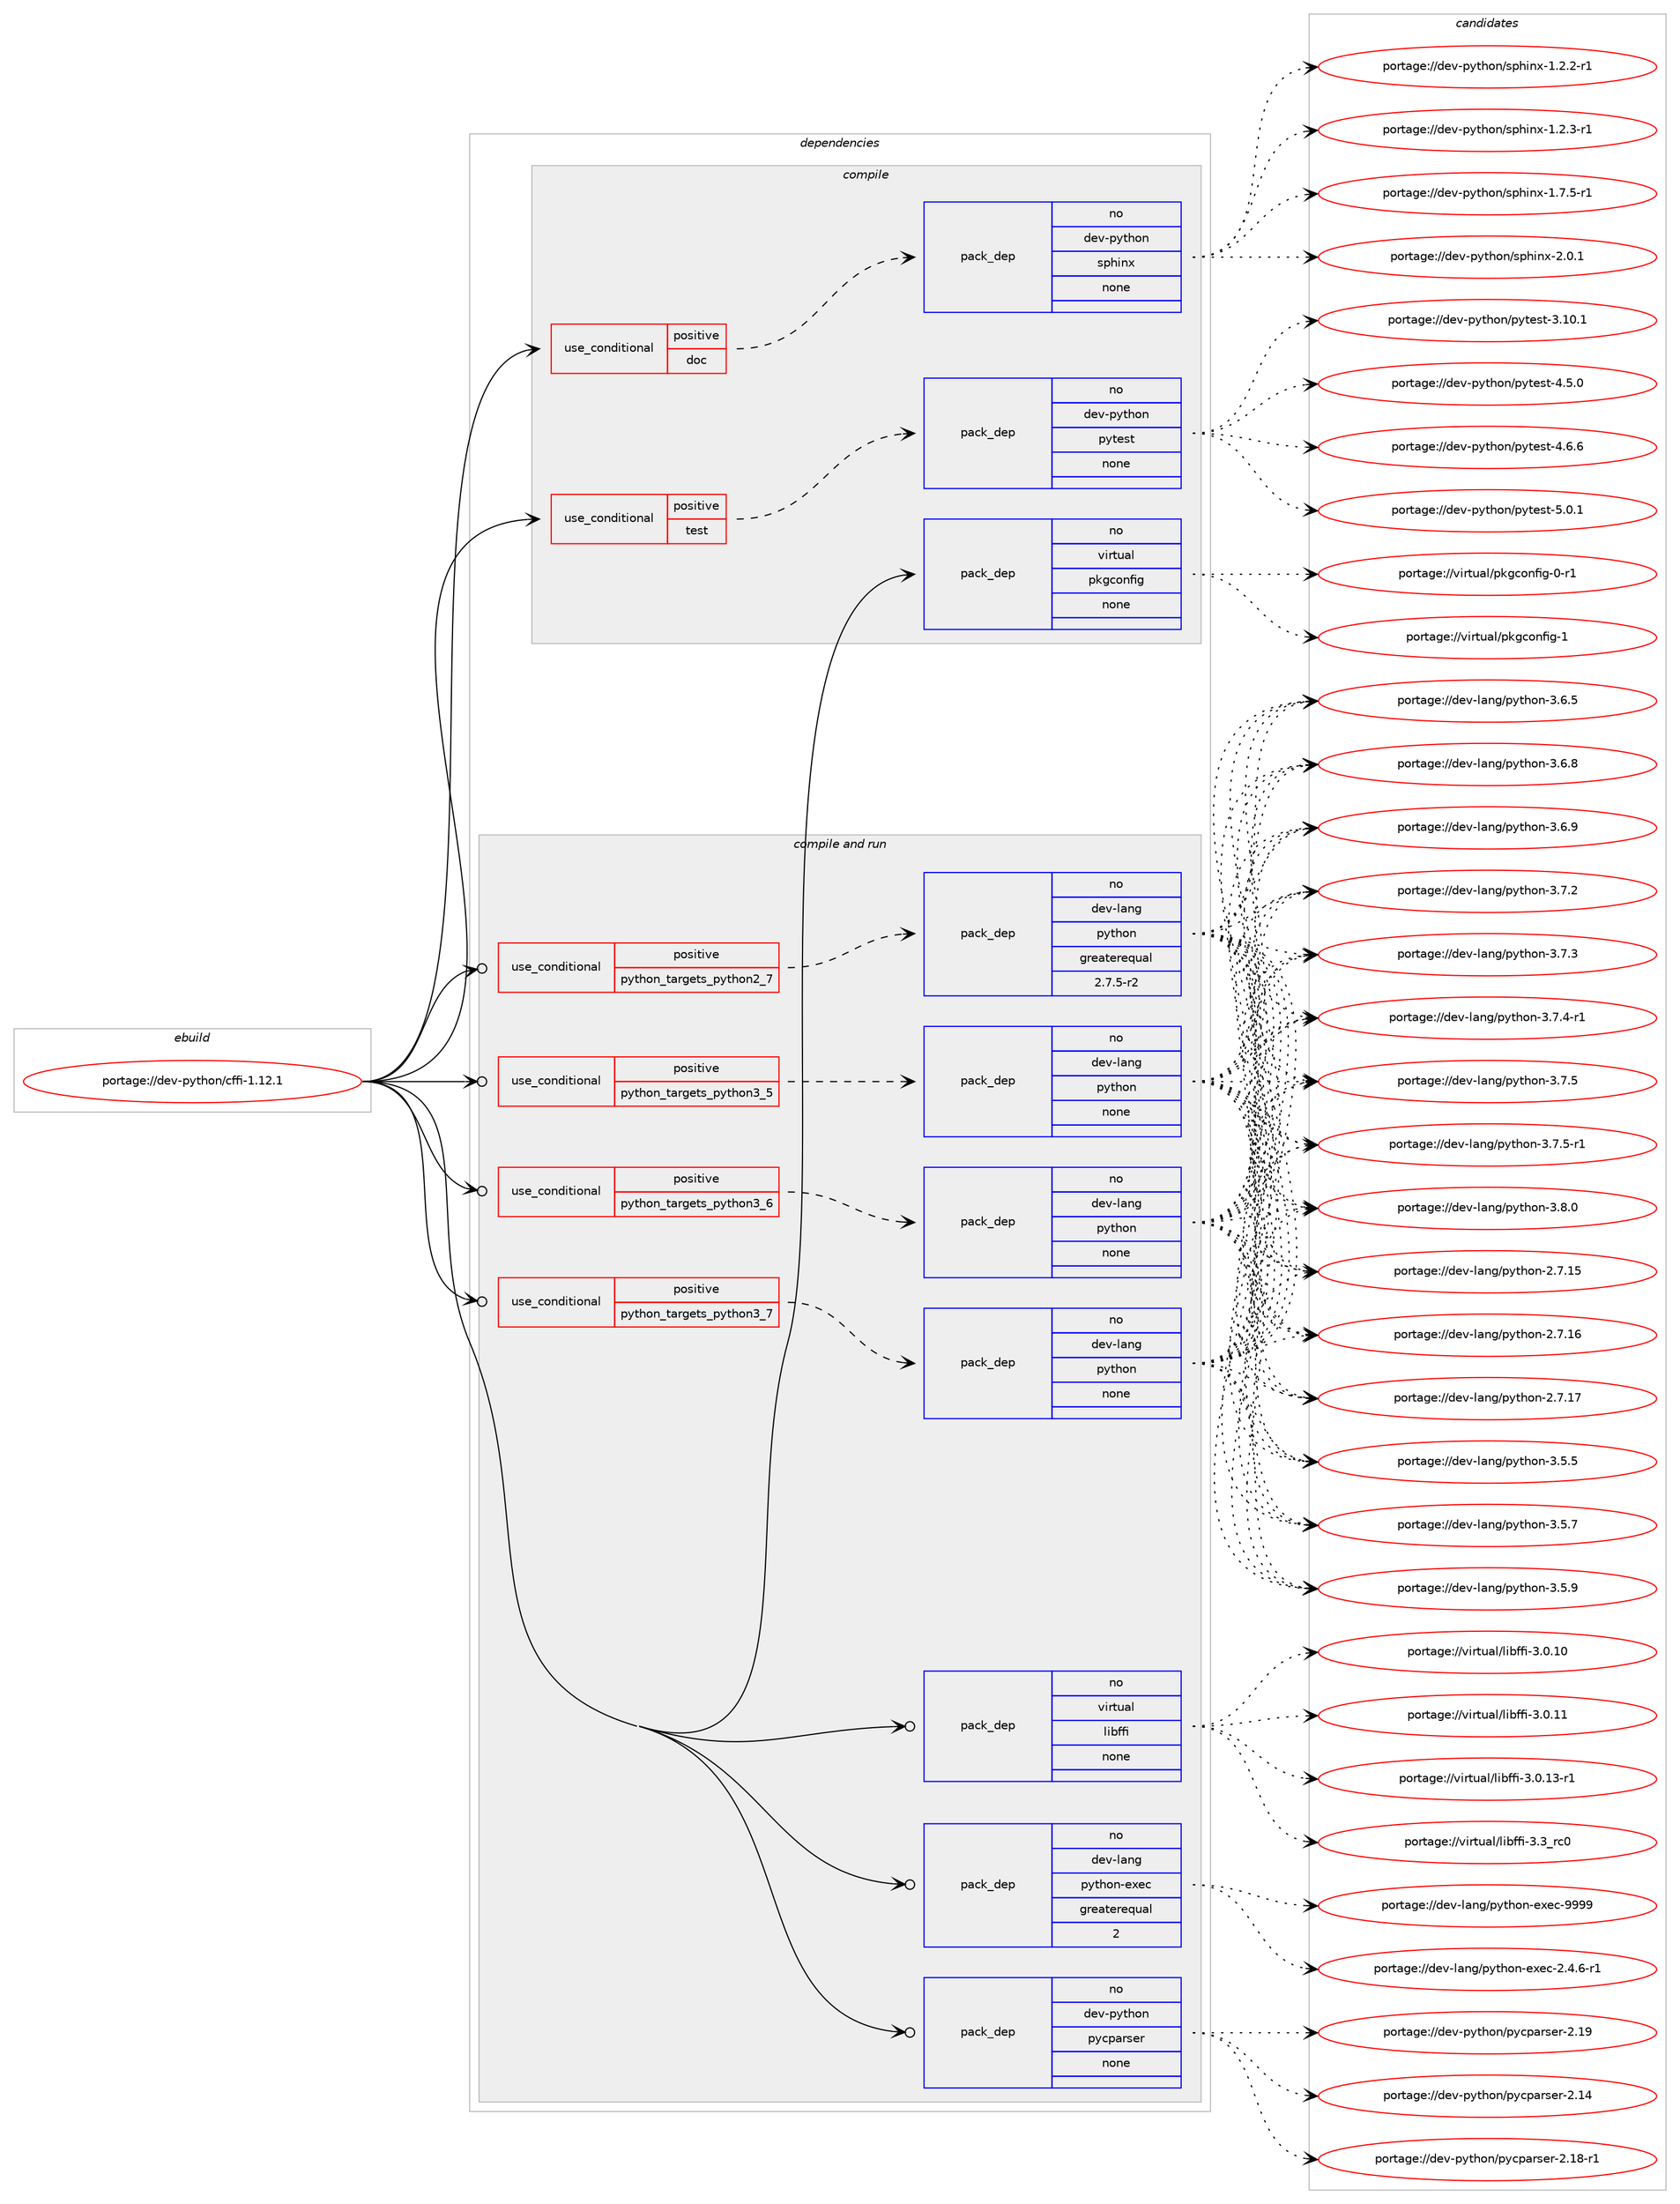 digraph prolog {

# *************
# Graph options
# *************

newrank=true;
concentrate=true;
compound=true;
graph [rankdir=LR,fontname=Helvetica,fontsize=10,ranksep=1.5];#, ranksep=2.5, nodesep=0.2];
edge  [arrowhead=vee];
node  [fontname=Helvetica,fontsize=10];

# **********
# The ebuild
# **********

subgraph cluster_leftcol {
color=gray;
rank=same;
label=<<i>ebuild</i>>;
id [label="portage://dev-python/cffi-1.12.1", color=red, width=4, href="../dev-python/cffi-1.12.1.svg"];
}

# ****************
# The dependencies
# ****************

subgraph cluster_midcol {
color=gray;
label=<<i>dependencies</i>>;
subgraph cluster_compile {
fillcolor="#eeeeee";
style=filled;
label=<<i>compile</i>>;
subgraph cond26698 {
dependency133529 [label=<<TABLE BORDER="0" CELLBORDER="1" CELLSPACING="0" CELLPADDING="4"><TR><TD ROWSPAN="3" CELLPADDING="10">use_conditional</TD></TR><TR><TD>positive</TD></TR><TR><TD>doc</TD></TR></TABLE>>, shape=none, color=red];
subgraph pack103519 {
dependency133530 [label=<<TABLE BORDER="0" CELLBORDER="1" CELLSPACING="0" CELLPADDING="4" WIDTH="220"><TR><TD ROWSPAN="6" CELLPADDING="30">pack_dep</TD></TR><TR><TD WIDTH="110">no</TD></TR><TR><TD>dev-python</TD></TR><TR><TD>sphinx</TD></TR><TR><TD>none</TD></TR><TR><TD></TD></TR></TABLE>>, shape=none, color=blue];
}
dependency133529:e -> dependency133530:w [weight=20,style="dashed",arrowhead="vee"];
}
id:e -> dependency133529:w [weight=20,style="solid",arrowhead="vee"];
subgraph cond26699 {
dependency133531 [label=<<TABLE BORDER="0" CELLBORDER="1" CELLSPACING="0" CELLPADDING="4"><TR><TD ROWSPAN="3" CELLPADDING="10">use_conditional</TD></TR><TR><TD>positive</TD></TR><TR><TD>test</TD></TR></TABLE>>, shape=none, color=red];
subgraph pack103520 {
dependency133532 [label=<<TABLE BORDER="0" CELLBORDER="1" CELLSPACING="0" CELLPADDING="4" WIDTH="220"><TR><TD ROWSPAN="6" CELLPADDING="30">pack_dep</TD></TR><TR><TD WIDTH="110">no</TD></TR><TR><TD>dev-python</TD></TR><TR><TD>pytest</TD></TR><TR><TD>none</TD></TR><TR><TD></TD></TR></TABLE>>, shape=none, color=blue];
}
dependency133531:e -> dependency133532:w [weight=20,style="dashed",arrowhead="vee"];
}
id:e -> dependency133531:w [weight=20,style="solid",arrowhead="vee"];
subgraph pack103521 {
dependency133533 [label=<<TABLE BORDER="0" CELLBORDER="1" CELLSPACING="0" CELLPADDING="4" WIDTH="220"><TR><TD ROWSPAN="6" CELLPADDING="30">pack_dep</TD></TR><TR><TD WIDTH="110">no</TD></TR><TR><TD>virtual</TD></TR><TR><TD>pkgconfig</TD></TR><TR><TD>none</TD></TR><TR><TD></TD></TR></TABLE>>, shape=none, color=blue];
}
id:e -> dependency133533:w [weight=20,style="solid",arrowhead="vee"];
}
subgraph cluster_compileandrun {
fillcolor="#eeeeee";
style=filled;
label=<<i>compile and run</i>>;
subgraph cond26700 {
dependency133534 [label=<<TABLE BORDER="0" CELLBORDER="1" CELLSPACING="0" CELLPADDING="4"><TR><TD ROWSPAN="3" CELLPADDING="10">use_conditional</TD></TR><TR><TD>positive</TD></TR><TR><TD>python_targets_python2_7</TD></TR></TABLE>>, shape=none, color=red];
subgraph pack103522 {
dependency133535 [label=<<TABLE BORDER="0" CELLBORDER="1" CELLSPACING="0" CELLPADDING="4" WIDTH="220"><TR><TD ROWSPAN="6" CELLPADDING="30">pack_dep</TD></TR><TR><TD WIDTH="110">no</TD></TR><TR><TD>dev-lang</TD></TR><TR><TD>python</TD></TR><TR><TD>greaterequal</TD></TR><TR><TD>2.7.5-r2</TD></TR></TABLE>>, shape=none, color=blue];
}
dependency133534:e -> dependency133535:w [weight=20,style="dashed",arrowhead="vee"];
}
id:e -> dependency133534:w [weight=20,style="solid",arrowhead="odotvee"];
subgraph cond26701 {
dependency133536 [label=<<TABLE BORDER="0" CELLBORDER="1" CELLSPACING="0" CELLPADDING="4"><TR><TD ROWSPAN="3" CELLPADDING="10">use_conditional</TD></TR><TR><TD>positive</TD></TR><TR><TD>python_targets_python3_5</TD></TR></TABLE>>, shape=none, color=red];
subgraph pack103523 {
dependency133537 [label=<<TABLE BORDER="0" CELLBORDER="1" CELLSPACING="0" CELLPADDING="4" WIDTH="220"><TR><TD ROWSPAN="6" CELLPADDING="30">pack_dep</TD></TR><TR><TD WIDTH="110">no</TD></TR><TR><TD>dev-lang</TD></TR><TR><TD>python</TD></TR><TR><TD>none</TD></TR><TR><TD></TD></TR></TABLE>>, shape=none, color=blue];
}
dependency133536:e -> dependency133537:w [weight=20,style="dashed",arrowhead="vee"];
}
id:e -> dependency133536:w [weight=20,style="solid",arrowhead="odotvee"];
subgraph cond26702 {
dependency133538 [label=<<TABLE BORDER="0" CELLBORDER="1" CELLSPACING="0" CELLPADDING="4"><TR><TD ROWSPAN="3" CELLPADDING="10">use_conditional</TD></TR><TR><TD>positive</TD></TR><TR><TD>python_targets_python3_6</TD></TR></TABLE>>, shape=none, color=red];
subgraph pack103524 {
dependency133539 [label=<<TABLE BORDER="0" CELLBORDER="1" CELLSPACING="0" CELLPADDING="4" WIDTH="220"><TR><TD ROWSPAN="6" CELLPADDING="30">pack_dep</TD></TR><TR><TD WIDTH="110">no</TD></TR><TR><TD>dev-lang</TD></TR><TR><TD>python</TD></TR><TR><TD>none</TD></TR><TR><TD></TD></TR></TABLE>>, shape=none, color=blue];
}
dependency133538:e -> dependency133539:w [weight=20,style="dashed",arrowhead="vee"];
}
id:e -> dependency133538:w [weight=20,style="solid",arrowhead="odotvee"];
subgraph cond26703 {
dependency133540 [label=<<TABLE BORDER="0" CELLBORDER="1" CELLSPACING="0" CELLPADDING="4"><TR><TD ROWSPAN="3" CELLPADDING="10">use_conditional</TD></TR><TR><TD>positive</TD></TR><TR><TD>python_targets_python3_7</TD></TR></TABLE>>, shape=none, color=red];
subgraph pack103525 {
dependency133541 [label=<<TABLE BORDER="0" CELLBORDER="1" CELLSPACING="0" CELLPADDING="4" WIDTH="220"><TR><TD ROWSPAN="6" CELLPADDING="30">pack_dep</TD></TR><TR><TD WIDTH="110">no</TD></TR><TR><TD>dev-lang</TD></TR><TR><TD>python</TD></TR><TR><TD>none</TD></TR><TR><TD></TD></TR></TABLE>>, shape=none, color=blue];
}
dependency133540:e -> dependency133541:w [weight=20,style="dashed",arrowhead="vee"];
}
id:e -> dependency133540:w [weight=20,style="solid",arrowhead="odotvee"];
subgraph pack103526 {
dependency133542 [label=<<TABLE BORDER="0" CELLBORDER="1" CELLSPACING="0" CELLPADDING="4" WIDTH="220"><TR><TD ROWSPAN="6" CELLPADDING="30">pack_dep</TD></TR><TR><TD WIDTH="110">no</TD></TR><TR><TD>dev-lang</TD></TR><TR><TD>python-exec</TD></TR><TR><TD>greaterequal</TD></TR><TR><TD>2</TD></TR></TABLE>>, shape=none, color=blue];
}
id:e -> dependency133542:w [weight=20,style="solid",arrowhead="odotvee"];
subgraph pack103527 {
dependency133543 [label=<<TABLE BORDER="0" CELLBORDER="1" CELLSPACING="0" CELLPADDING="4" WIDTH="220"><TR><TD ROWSPAN="6" CELLPADDING="30">pack_dep</TD></TR><TR><TD WIDTH="110">no</TD></TR><TR><TD>dev-python</TD></TR><TR><TD>pycparser</TD></TR><TR><TD>none</TD></TR><TR><TD></TD></TR></TABLE>>, shape=none, color=blue];
}
id:e -> dependency133543:w [weight=20,style="solid",arrowhead="odotvee"];
subgraph pack103528 {
dependency133544 [label=<<TABLE BORDER="0" CELLBORDER="1" CELLSPACING="0" CELLPADDING="4" WIDTH="220"><TR><TD ROWSPAN="6" CELLPADDING="30">pack_dep</TD></TR><TR><TD WIDTH="110">no</TD></TR><TR><TD>virtual</TD></TR><TR><TD>libffi</TD></TR><TR><TD>none</TD></TR><TR><TD></TD></TR></TABLE>>, shape=none, color=blue];
}
id:e -> dependency133544:w [weight=20,style="solid",arrowhead="odotvee"];
}
subgraph cluster_run {
fillcolor="#eeeeee";
style=filled;
label=<<i>run</i>>;
}
}

# **************
# The candidates
# **************

subgraph cluster_choices {
rank=same;
color=gray;
label=<<i>candidates</i>>;

subgraph choice103519 {
color=black;
nodesep=1;
choiceportage10010111845112121116104111110471151121041051101204549465046504511449 [label="portage://dev-python/sphinx-1.2.2-r1", color=red, width=4,href="../dev-python/sphinx-1.2.2-r1.svg"];
choiceportage10010111845112121116104111110471151121041051101204549465046514511449 [label="portage://dev-python/sphinx-1.2.3-r1", color=red, width=4,href="../dev-python/sphinx-1.2.3-r1.svg"];
choiceportage10010111845112121116104111110471151121041051101204549465546534511449 [label="portage://dev-python/sphinx-1.7.5-r1", color=red, width=4,href="../dev-python/sphinx-1.7.5-r1.svg"];
choiceportage1001011184511212111610411111047115112104105110120455046484649 [label="portage://dev-python/sphinx-2.0.1", color=red, width=4,href="../dev-python/sphinx-2.0.1.svg"];
dependency133530:e -> choiceportage10010111845112121116104111110471151121041051101204549465046504511449:w [style=dotted,weight="100"];
dependency133530:e -> choiceportage10010111845112121116104111110471151121041051101204549465046514511449:w [style=dotted,weight="100"];
dependency133530:e -> choiceportage10010111845112121116104111110471151121041051101204549465546534511449:w [style=dotted,weight="100"];
dependency133530:e -> choiceportage1001011184511212111610411111047115112104105110120455046484649:w [style=dotted,weight="100"];
}
subgraph choice103520 {
color=black;
nodesep=1;
choiceportage100101118451121211161041111104711212111610111511645514649484649 [label="portage://dev-python/pytest-3.10.1", color=red, width=4,href="../dev-python/pytest-3.10.1.svg"];
choiceportage1001011184511212111610411111047112121116101115116455246534648 [label="portage://dev-python/pytest-4.5.0", color=red, width=4,href="../dev-python/pytest-4.5.0.svg"];
choiceportage1001011184511212111610411111047112121116101115116455246544654 [label="portage://dev-python/pytest-4.6.6", color=red, width=4,href="../dev-python/pytest-4.6.6.svg"];
choiceportage1001011184511212111610411111047112121116101115116455346484649 [label="portage://dev-python/pytest-5.0.1", color=red, width=4,href="../dev-python/pytest-5.0.1.svg"];
dependency133532:e -> choiceportage100101118451121211161041111104711212111610111511645514649484649:w [style=dotted,weight="100"];
dependency133532:e -> choiceportage1001011184511212111610411111047112121116101115116455246534648:w [style=dotted,weight="100"];
dependency133532:e -> choiceportage1001011184511212111610411111047112121116101115116455246544654:w [style=dotted,weight="100"];
dependency133532:e -> choiceportage1001011184511212111610411111047112121116101115116455346484649:w [style=dotted,weight="100"];
}
subgraph choice103521 {
color=black;
nodesep=1;
choiceportage11810511411611797108471121071039911111010210510345484511449 [label="portage://virtual/pkgconfig-0-r1", color=red, width=4,href="../virtual/pkgconfig-0-r1.svg"];
choiceportage1181051141161179710847112107103991111101021051034549 [label="portage://virtual/pkgconfig-1", color=red, width=4,href="../virtual/pkgconfig-1.svg"];
dependency133533:e -> choiceportage11810511411611797108471121071039911111010210510345484511449:w [style=dotted,weight="100"];
dependency133533:e -> choiceportage1181051141161179710847112107103991111101021051034549:w [style=dotted,weight="100"];
}
subgraph choice103522 {
color=black;
nodesep=1;
choiceportage10010111845108971101034711212111610411111045504655464953 [label="portage://dev-lang/python-2.7.15", color=red, width=4,href="../dev-lang/python-2.7.15.svg"];
choiceportage10010111845108971101034711212111610411111045504655464954 [label="portage://dev-lang/python-2.7.16", color=red, width=4,href="../dev-lang/python-2.7.16.svg"];
choiceportage10010111845108971101034711212111610411111045504655464955 [label="portage://dev-lang/python-2.7.17", color=red, width=4,href="../dev-lang/python-2.7.17.svg"];
choiceportage100101118451089711010347112121116104111110455146534653 [label="portage://dev-lang/python-3.5.5", color=red, width=4,href="../dev-lang/python-3.5.5.svg"];
choiceportage100101118451089711010347112121116104111110455146534655 [label="portage://dev-lang/python-3.5.7", color=red, width=4,href="../dev-lang/python-3.5.7.svg"];
choiceportage100101118451089711010347112121116104111110455146534657 [label="portage://dev-lang/python-3.5.9", color=red, width=4,href="../dev-lang/python-3.5.9.svg"];
choiceportage100101118451089711010347112121116104111110455146544653 [label="portage://dev-lang/python-3.6.5", color=red, width=4,href="../dev-lang/python-3.6.5.svg"];
choiceportage100101118451089711010347112121116104111110455146544656 [label="portage://dev-lang/python-3.6.8", color=red, width=4,href="../dev-lang/python-3.6.8.svg"];
choiceportage100101118451089711010347112121116104111110455146544657 [label="portage://dev-lang/python-3.6.9", color=red, width=4,href="../dev-lang/python-3.6.9.svg"];
choiceportage100101118451089711010347112121116104111110455146554650 [label="portage://dev-lang/python-3.7.2", color=red, width=4,href="../dev-lang/python-3.7.2.svg"];
choiceportage100101118451089711010347112121116104111110455146554651 [label="portage://dev-lang/python-3.7.3", color=red, width=4,href="../dev-lang/python-3.7.3.svg"];
choiceportage1001011184510897110103471121211161041111104551465546524511449 [label="portage://dev-lang/python-3.7.4-r1", color=red, width=4,href="../dev-lang/python-3.7.4-r1.svg"];
choiceportage100101118451089711010347112121116104111110455146554653 [label="portage://dev-lang/python-3.7.5", color=red, width=4,href="../dev-lang/python-3.7.5.svg"];
choiceportage1001011184510897110103471121211161041111104551465546534511449 [label="portage://dev-lang/python-3.7.5-r1", color=red, width=4,href="../dev-lang/python-3.7.5-r1.svg"];
choiceportage100101118451089711010347112121116104111110455146564648 [label="portage://dev-lang/python-3.8.0", color=red, width=4,href="../dev-lang/python-3.8.0.svg"];
dependency133535:e -> choiceportage10010111845108971101034711212111610411111045504655464953:w [style=dotted,weight="100"];
dependency133535:e -> choiceportage10010111845108971101034711212111610411111045504655464954:w [style=dotted,weight="100"];
dependency133535:e -> choiceportage10010111845108971101034711212111610411111045504655464955:w [style=dotted,weight="100"];
dependency133535:e -> choiceportage100101118451089711010347112121116104111110455146534653:w [style=dotted,weight="100"];
dependency133535:e -> choiceportage100101118451089711010347112121116104111110455146534655:w [style=dotted,weight="100"];
dependency133535:e -> choiceportage100101118451089711010347112121116104111110455146534657:w [style=dotted,weight="100"];
dependency133535:e -> choiceportage100101118451089711010347112121116104111110455146544653:w [style=dotted,weight="100"];
dependency133535:e -> choiceportage100101118451089711010347112121116104111110455146544656:w [style=dotted,weight="100"];
dependency133535:e -> choiceportage100101118451089711010347112121116104111110455146544657:w [style=dotted,weight="100"];
dependency133535:e -> choiceportage100101118451089711010347112121116104111110455146554650:w [style=dotted,weight="100"];
dependency133535:e -> choiceportage100101118451089711010347112121116104111110455146554651:w [style=dotted,weight="100"];
dependency133535:e -> choiceportage1001011184510897110103471121211161041111104551465546524511449:w [style=dotted,weight="100"];
dependency133535:e -> choiceportage100101118451089711010347112121116104111110455146554653:w [style=dotted,weight="100"];
dependency133535:e -> choiceportage1001011184510897110103471121211161041111104551465546534511449:w [style=dotted,weight="100"];
dependency133535:e -> choiceportage100101118451089711010347112121116104111110455146564648:w [style=dotted,weight="100"];
}
subgraph choice103523 {
color=black;
nodesep=1;
choiceportage10010111845108971101034711212111610411111045504655464953 [label="portage://dev-lang/python-2.7.15", color=red, width=4,href="../dev-lang/python-2.7.15.svg"];
choiceportage10010111845108971101034711212111610411111045504655464954 [label="portage://dev-lang/python-2.7.16", color=red, width=4,href="../dev-lang/python-2.7.16.svg"];
choiceportage10010111845108971101034711212111610411111045504655464955 [label="portage://dev-lang/python-2.7.17", color=red, width=4,href="../dev-lang/python-2.7.17.svg"];
choiceportage100101118451089711010347112121116104111110455146534653 [label="portage://dev-lang/python-3.5.5", color=red, width=4,href="../dev-lang/python-3.5.5.svg"];
choiceportage100101118451089711010347112121116104111110455146534655 [label="portage://dev-lang/python-3.5.7", color=red, width=4,href="../dev-lang/python-3.5.7.svg"];
choiceportage100101118451089711010347112121116104111110455146534657 [label="portage://dev-lang/python-3.5.9", color=red, width=4,href="../dev-lang/python-3.5.9.svg"];
choiceportage100101118451089711010347112121116104111110455146544653 [label="portage://dev-lang/python-3.6.5", color=red, width=4,href="../dev-lang/python-3.6.5.svg"];
choiceportage100101118451089711010347112121116104111110455146544656 [label="portage://dev-lang/python-3.6.8", color=red, width=4,href="../dev-lang/python-3.6.8.svg"];
choiceportage100101118451089711010347112121116104111110455146544657 [label="portage://dev-lang/python-3.6.9", color=red, width=4,href="../dev-lang/python-3.6.9.svg"];
choiceportage100101118451089711010347112121116104111110455146554650 [label="portage://dev-lang/python-3.7.2", color=red, width=4,href="../dev-lang/python-3.7.2.svg"];
choiceportage100101118451089711010347112121116104111110455146554651 [label="portage://dev-lang/python-3.7.3", color=red, width=4,href="../dev-lang/python-3.7.3.svg"];
choiceportage1001011184510897110103471121211161041111104551465546524511449 [label="portage://dev-lang/python-3.7.4-r1", color=red, width=4,href="../dev-lang/python-3.7.4-r1.svg"];
choiceportage100101118451089711010347112121116104111110455146554653 [label="portage://dev-lang/python-3.7.5", color=red, width=4,href="../dev-lang/python-3.7.5.svg"];
choiceportage1001011184510897110103471121211161041111104551465546534511449 [label="portage://dev-lang/python-3.7.5-r1", color=red, width=4,href="../dev-lang/python-3.7.5-r1.svg"];
choiceportage100101118451089711010347112121116104111110455146564648 [label="portage://dev-lang/python-3.8.0", color=red, width=4,href="../dev-lang/python-3.8.0.svg"];
dependency133537:e -> choiceportage10010111845108971101034711212111610411111045504655464953:w [style=dotted,weight="100"];
dependency133537:e -> choiceportage10010111845108971101034711212111610411111045504655464954:w [style=dotted,weight="100"];
dependency133537:e -> choiceportage10010111845108971101034711212111610411111045504655464955:w [style=dotted,weight="100"];
dependency133537:e -> choiceportage100101118451089711010347112121116104111110455146534653:w [style=dotted,weight="100"];
dependency133537:e -> choiceportage100101118451089711010347112121116104111110455146534655:w [style=dotted,weight="100"];
dependency133537:e -> choiceportage100101118451089711010347112121116104111110455146534657:w [style=dotted,weight="100"];
dependency133537:e -> choiceportage100101118451089711010347112121116104111110455146544653:w [style=dotted,weight="100"];
dependency133537:e -> choiceportage100101118451089711010347112121116104111110455146544656:w [style=dotted,weight="100"];
dependency133537:e -> choiceportage100101118451089711010347112121116104111110455146544657:w [style=dotted,weight="100"];
dependency133537:e -> choiceportage100101118451089711010347112121116104111110455146554650:w [style=dotted,weight="100"];
dependency133537:e -> choiceportage100101118451089711010347112121116104111110455146554651:w [style=dotted,weight="100"];
dependency133537:e -> choiceportage1001011184510897110103471121211161041111104551465546524511449:w [style=dotted,weight="100"];
dependency133537:e -> choiceportage100101118451089711010347112121116104111110455146554653:w [style=dotted,weight="100"];
dependency133537:e -> choiceportage1001011184510897110103471121211161041111104551465546534511449:w [style=dotted,weight="100"];
dependency133537:e -> choiceportage100101118451089711010347112121116104111110455146564648:w [style=dotted,weight="100"];
}
subgraph choice103524 {
color=black;
nodesep=1;
choiceportage10010111845108971101034711212111610411111045504655464953 [label="portage://dev-lang/python-2.7.15", color=red, width=4,href="../dev-lang/python-2.7.15.svg"];
choiceportage10010111845108971101034711212111610411111045504655464954 [label="portage://dev-lang/python-2.7.16", color=red, width=4,href="../dev-lang/python-2.7.16.svg"];
choiceportage10010111845108971101034711212111610411111045504655464955 [label="portage://dev-lang/python-2.7.17", color=red, width=4,href="../dev-lang/python-2.7.17.svg"];
choiceportage100101118451089711010347112121116104111110455146534653 [label="portage://dev-lang/python-3.5.5", color=red, width=4,href="../dev-lang/python-3.5.5.svg"];
choiceportage100101118451089711010347112121116104111110455146534655 [label="portage://dev-lang/python-3.5.7", color=red, width=4,href="../dev-lang/python-3.5.7.svg"];
choiceportage100101118451089711010347112121116104111110455146534657 [label="portage://dev-lang/python-3.5.9", color=red, width=4,href="../dev-lang/python-3.5.9.svg"];
choiceportage100101118451089711010347112121116104111110455146544653 [label="portage://dev-lang/python-3.6.5", color=red, width=4,href="../dev-lang/python-3.6.5.svg"];
choiceportage100101118451089711010347112121116104111110455146544656 [label="portage://dev-lang/python-3.6.8", color=red, width=4,href="../dev-lang/python-3.6.8.svg"];
choiceportage100101118451089711010347112121116104111110455146544657 [label="portage://dev-lang/python-3.6.9", color=red, width=4,href="../dev-lang/python-3.6.9.svg"];
choiceportage100101118451089711010347112121116104111110455146554650 [label="portage://dev-lang/python-3.7.2", color=red, width=4,href="../dev-lang/python-3.7.2.svg"];
choiceportage100101118451089711010347112121116104111110455146554651 [label="portage://dev-lang/python-3.7.3", color=red, width=4,href="../dev-lang/python-3.7.3.svg"];
choiceportage1001011184510897110103471121211161041111104551465546524511449 [label="portage://dev-lang/python-3.7.4-r1", color=red, width=4,href="../dev-lang/python-3.7.4-r1.svg"];
choiceportage100101118451089711010347112121116104111110455146554653 [label="portage://dev-lang/python-3.7.5", color=red, width=4,href="../dev-lang/python-3.7.5.svg"];
choiceportage1001011184510897110103471121211161041111104551465546534511449 [label="portage://dev-lang/python-3.7.5-r1", color=red, width=4,href="../dev-lang/python-3.7.5-r1.svg"];
choiceportage100101118451089711010347112121116104111110455146564648 [label="portage://dev-lang/python-3.8.0", color=red, width=4,href="../dev-lang/python-3.8.0.svg"];
dependency133539:e -> choiceportage10010111845108971101034711212111610411111045504655464953:w [style=dotted,weight="100"];
dependency133539:e -> choiceportage10010111845108971101034711212111610411111045504655464954:w [style=dotted,weight="100"];
dependency133539:e -> choiceportage10010111845108971101034711212111610411111045504655464955:w [style=dotted,weight="100"];
dependency133539:e -> choiceportage100101118451089711010347112121116104111110455146534653:w [style=dotted,weight="100"];
dependency133539:e -> choiceportage100101118451089711010347112121116104111110455146534655:w [style=dotted,weight="100"];
dependency133539:e -> choiceportage100101118451089711010347112121116104111110455146534657:w [style=dotted,weight="100"];
dependency133539:e -> choiceportage100101118451089711010347112121116104111110455146544653:w [style=dotted,weight="100"];
dependency133539:e -> choiceportage100101118451089711010347112121116104111110455146544656:w [style=dotted,weight="100"];
dependency133539:e -> choiceportage100101118451089711010347112121116104111110455146544657:w [style=dotted,weight="100"];
dependency133539:e -> choiceportage100101118451089711010347112121116104111110455146554650:w [style=dotted,weight="100"];
dependency133539:e -> choiceportage100101118451089711010347112121116104111110455146554651:w [style=dotted,weight="100"];
dependency133539:e -> choiceportage1001011184510897110103471121211161041111104551465546524511449:w [style=dotted,weight="100"];
dependency133539:e -> choiceportage100101118451089711010347112121116104111110455146554653:w [style=dotted,weight="100"];
dependency133539:e -> choiceportage1001011184510897110103471121211161041111104551465546534511449:w [style=dotted,weight="100"];
dependency133539:e -> choiceportage100101118451089711010347112121116104111110455146564648:w [style=dotted,weight="100"];
}
subgraph choice103525 {
color=black;
nodesep=1;
choiceportage10010111845108971101034711212111610411111045504655464953 [label="portage://dev-lang/python-2.7.15", color=red, width=4,href="../dev-lang/python-2.7.15.svg"];
choiceportage10010111845108971101034711212111610411111045504655464954 [label="portage://dev-lang/python-2.7.16", color=red, width=4,href="../dev-lang/python-2.7.16.svg"];
choiceportage10010111845108971101034711212111610411111045504655464955 [label="portage://dev-lang/python-2.7.17", color=red, width=4,href="../dev-lang/python-2.7.17.svg"];
choiceportage100101118451089711010347112121116104111110455146534653 [label="portage://dev-lang/python-3.5.5", color=red, width=4,href="../dev-lang/python-3.5.5.svg"];
choiceportage100101118451089711010347112121116104111110455146534655 [label="portage://dev-lang/python-3.5.7", color=red, width=4,href="../dev-lang/python-3.5.7.svg"];
choiceportage100101118451089711010347112121116104111110455146534657 [label="portage://dev-lang/python-3.5.9", color=red, width=4,href="../dev-lang/python-3.5.9.svg"];
choiceportage100101118451089711010347112121116104111110455146544653 [label="portage://dev-lang/python-3.6.5", color=red, width=4,href="../dev-lang/python-3.6.5.svg"];
choiceportage100101118451089711010347112121116104111110455146544656 [label="portage://dev-lang/python-3.6.8", color=red, width=4,href="../dev-lang/python-3.6.8.svg"];
choiceportage100101118451089711010347112121116104111110455146544657 [label="portage://dev-lang/python-3.6.9", color=red, width=4,href="../dev-lang/python-3.6.9.svg"];
choiceportage100101118451089711010347112121116104111110455146554650 [label="portage://dev-lang/python-3.7.2", color=red, width=4,href="../dev-lang/python-3.7.2.svg"];
choiceportage100101118451089711010347112121116104111110455146554651 [label="portage://dev-lang/python-3.7.3", color=red, width=4,href="../dev-lang/python-3.7.3.svg"];
choiceportage1001011184510897110103471121211161041111104551465546524511449 [label="portage://dev-lang/python-3.7.4-r1", color=red, width=4,href="../dev-lang/python-3.7.4-r1.svg"];
choiceportage100101118451089711010347112121116104111110455146554653 [label="portage://dev-lang/python-3.7.5", color=red, width=4,href="../dev-lang/python-3.7.5.svg"];
choiceportage1001011184510897110103471121211161041111104551465546534511449 [label="portage://dev-lang/python-3.7.5-r1", color=red, width=4,href="../dev-lang/python-3.7.5-r1.svg"];
choiceportage100101118451089711010347112121116104111110455146564648 [label="portage://dev-lang/python-3.8.0", color=red, width=4,href="../dev-lang/python-3.8.0.svg"];
dependency133541:e -> choiceportage10010111845108971101034711212111610411111045504655464953:w [style=dotted,weight="100"];
dependency133541:e -> choiceportage10010111845108971101034711212111610411111045504655464954:w [style=dotted,weight="100"];
dependency133541:e -> choiceportage10010111845108971101034711212111610411111045504655464955:w [style=dotted,weight="100"];
dependency133541:e -> choiceportage100101118451089711010347112121116104111110455146534653:w [style=dotted,weight="100"];
dependency133541:e -> choiceportage100101118451089711010347112121116104111110455146534655:w [style=dotted,weight="100"];
dependency133541:e -> choiceportage100101118451089711010347112121116104111110455146534657:w [style=dotted,weight="100"];
dependency133541:e -> choiceportage100101118451089711010347112121116104111110455146544653:w [style=dotted,weight="100"];
dependency133541:e -> choiceportage100101118451089711010347112121116104111110455146544656:w [style=dotted,weight="100"];
dependency133541:e -> choiceportage100101118451089711010347112121116104111110455146544657:w [style=dotted,weight="100"];
dependency133541:e -> choiceportage100101118451089711010347112121116104111110455146554650:w [style=dotted,weight="100"];
dependency133541:e -> choiceportage100101118451089711010347112121116104111110455146554651:w [style=dotted,weight="100"];
dependency133541:e -> choiceportage1001011184510897110103471121211161041111104551465546524511449:w [style=dotted,weight="100"];
dependency133541:e -> choiceportage100101118451089711010347112121116104111110455146554653:w [style=dotted,weight="100"];
dependency133541:e -> choiceportage1001011184510897110103471121211161041111104551465546534511449:w [style=dotted,weight="100"];
dependency133541:e -> choiceportage100101118451089711010347112121116104111110455146564648:w [style=dotted,weight="100"];
}
subgraph choice103526 {
color=black;
nodesep=1;
choiceportage10010111845108971101034711212111610411111045101120101994550465246544511449 [label="portage://dev-lang/python-exec-2.4.6-r1", color=red, width=4,href="../dev-lang/python-exec-2.4.6-r1.svg"];
choiceportage10010111845108971101034711212111610411111045101120101994557575757 [label="portage://dev-lang/python-exec-9999", color=red, width=4,href="../dev-lang/python-exec-9999.svg"];
dependency133542:e -> choiceportage10010111845108971101034711212111610411111045101120101994550465246544511449:w [style=dotted,weight="100"];
dependency133542:e -> choiceportage10010111845108971101034711212111610411111045101120101994557575757:w [style=dotted,weight="100"];
}
subgraph choice103527 {
color=black;
nodesep=1;
choiceportage100101118451121211161041111104711212199112971141151011144550464952 [label="portage://dev-python/pycparser-2.14", color=red, width=4,href="../dev-python/pycparser-2.14.svg"];
choiceportage1001011184511212111610411111047112121991129711411510111445504649564511449 [label="portage://dev-python/pycparser-2.18-r1", color=red, width=4,href="../dev-python/pycparser-2.18-r1.svg"];
choiceportage100101118451121211161041111104711212199112971141151011144550464957 [label="portage://dev-python/pycparser-2.19", color=red, width=4,href="../dev-python/pycparser-2.19.svg"];
dependency133543:e -> choiceportage100101118451121211161041111104711212199112971141151011144550464952:w [style=dotted,weight="100"];
dependency133543:e -> choiceportage1001011184511212111610411111047112121991129711411510111445504649564511449:w [style=dotted,weight="100"];
dependency133543:e -> choiceportage100101118451121211161041111104711212199112971141151011144550464957:w [style=dotted,weight="100"];
}
subgraph choice103528 {
color=black;
nodesep=1;
choiceportage11810511411611797108471081059810210210545514648464948 [label="portage://virtual/libffi-3.0.10", color=red, width=4,href="../virtual/libffi-3.0.10.svg"];
choiceportage11810511411611797108471081059810210210545514648464949 [label="portage://virtual/libffi-3.0.11", color=red, width=4,href="../virtual/libffi-3.0.11.svg"];
choiceportage118105114116117971084710810598102102105455146484649514511449 [label="portage://virtual/libffi-3.0.13-r1", color=red, width=4,href="../virtual/libffi-3.0.13-r1.svg"];
choiceportage11810511411611797108471081059810210210545514651951149948 [label="portage://virtual/libffi-3.3_rc0", color=red, width=4,href="../virtual/libffi-3.3_rc0.svg"];
dependency133544:e -> choiceportage11810511411611797108471081059810210210545514648464948:w [style=dotted,weight="100"];
dependency133544:e -> choiceportage11810511411611797108471081059810210210545514648464949:w [style=dotted,weight="100"];
dependency133544:e -> choiceportage118105114116117971084710810598102102105455146484649514511449:w [style=dotted,weight="100"];
dependency133544:e -> choiceportage11810511411611797108471081059810210210545514651951149948:w [style=dotted,weight="100"];
}
}

}
